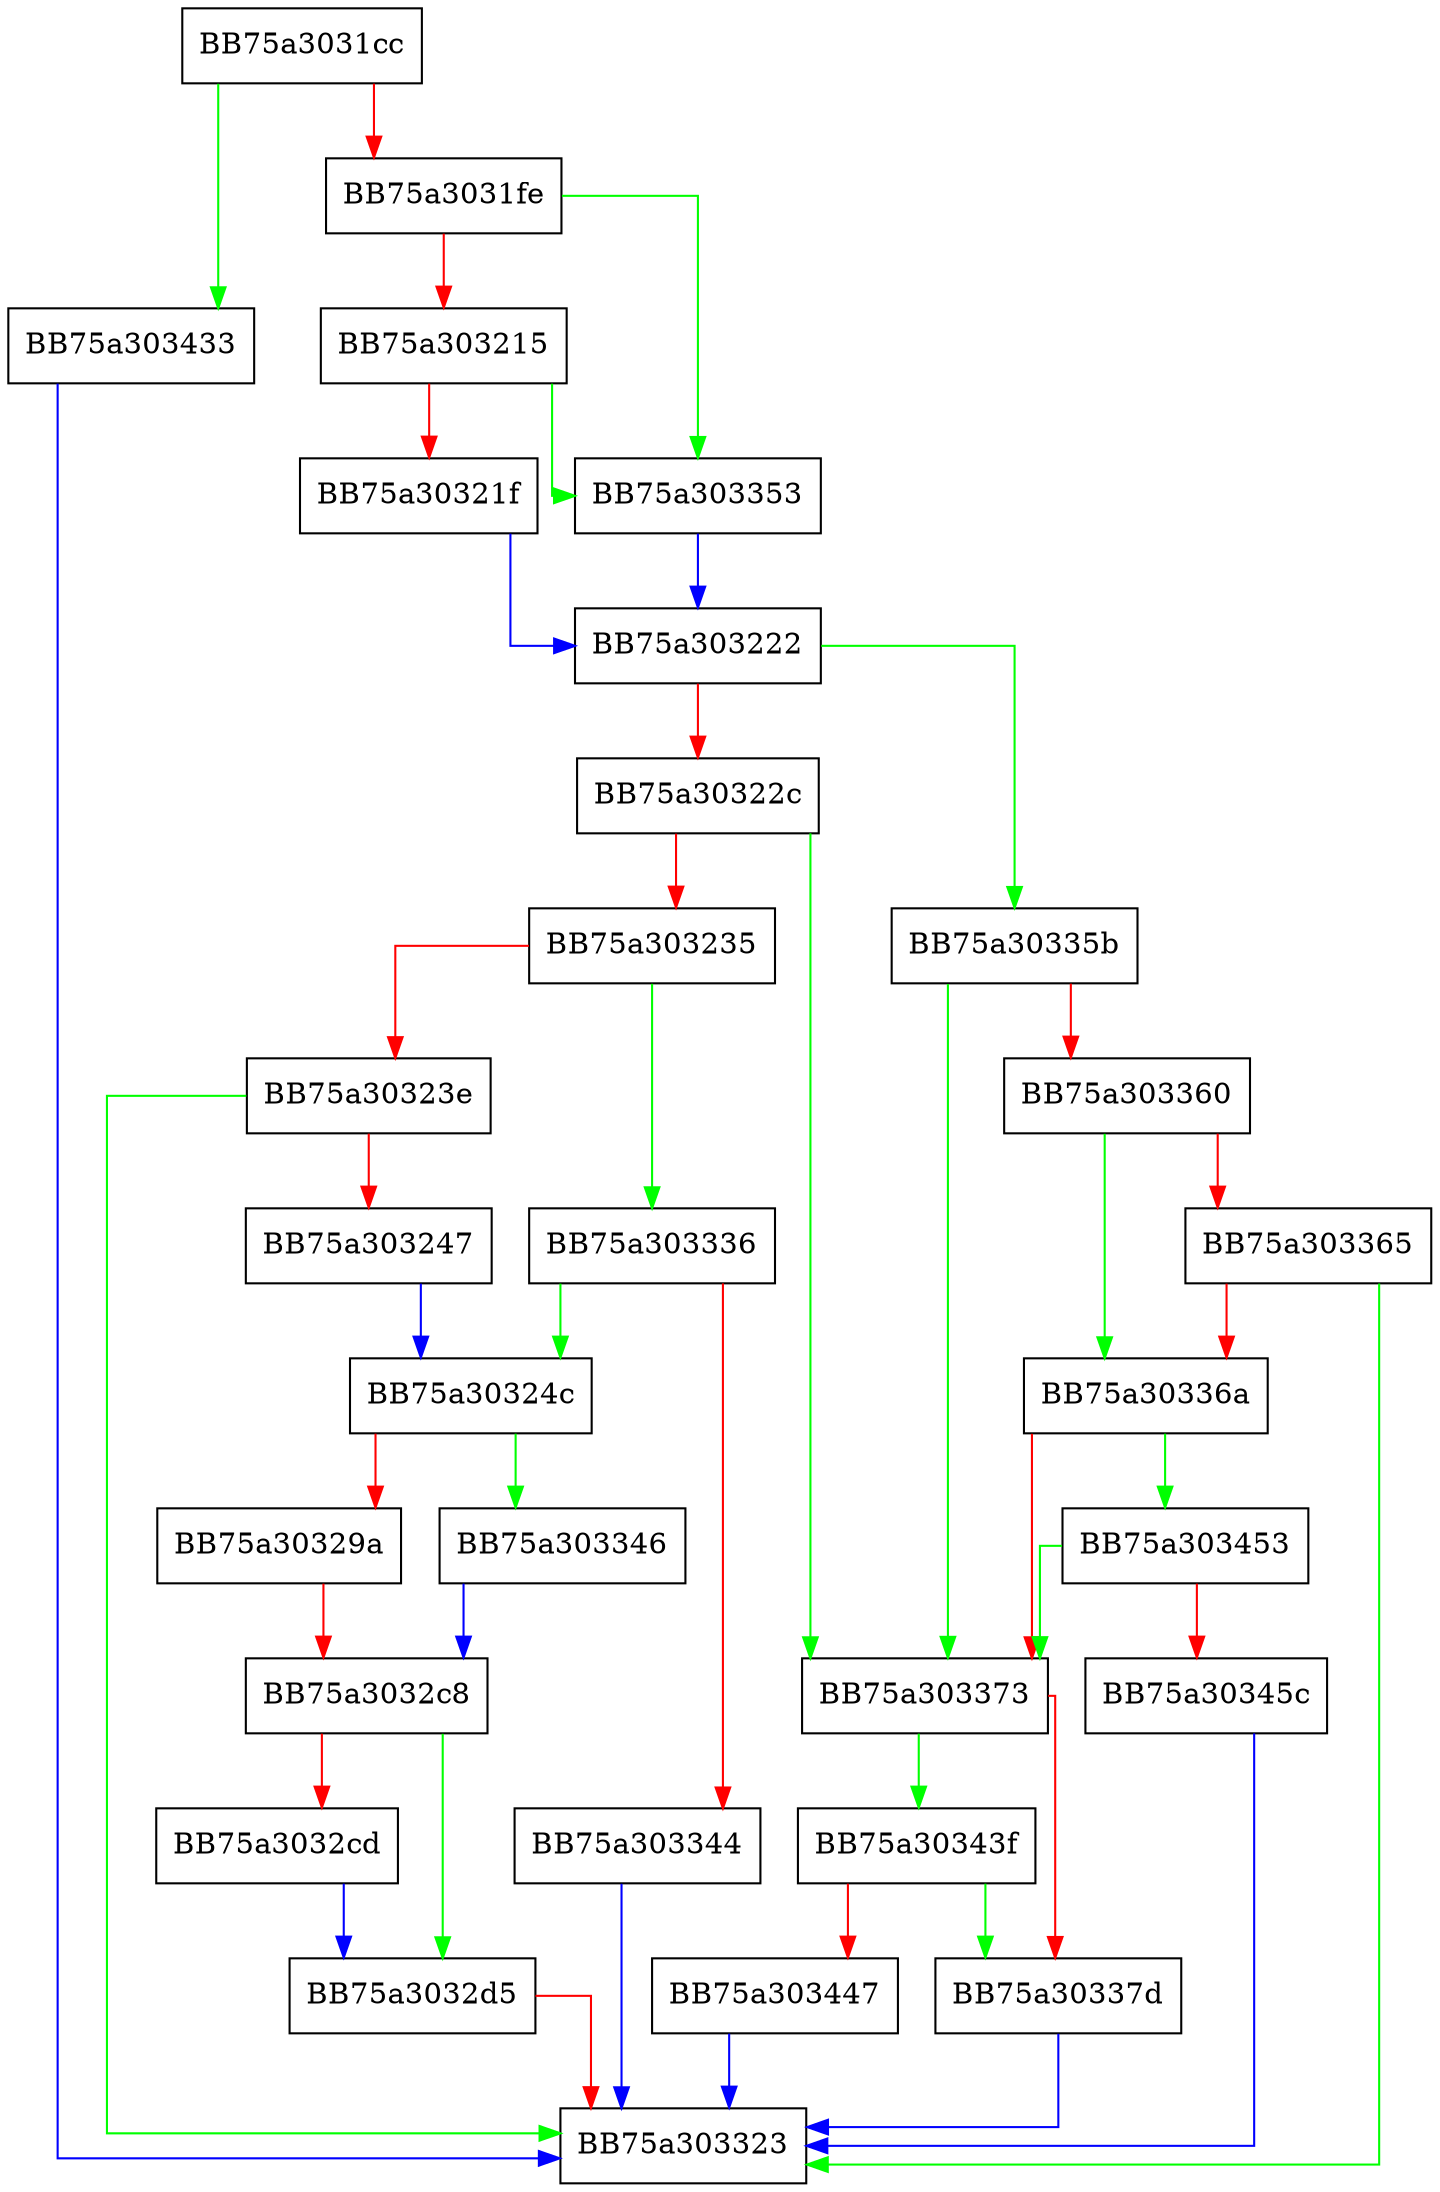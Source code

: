 digraph msil_emit_conv {
  node [shape="box"];
  graph [splines=ortho];
  BB75a3031cc -> BB75a303433 [color="green"];
  BB75a3031cc -> BB75a3031fe [color="red"];
  BB75a3031fe -> BB75a303353 [color="green"];
  BB75a3031fe -> BB75a303215 [color="red"];
  BB75a303215 -> BB75a303353 [color="green"];
  BB75a303215 -> BB75a30321f [color="red"];
  BB75a30321f -> BB75a303222 [color="blue"];
  BB75a303222 -> BB75a30335b [color="green"];
  BB75a303222 -> BB75a30322c [color="red"];
  BB75a30322c -> BB75a303373 [color="green"];
  BB75a30322c -> BB75a303235 [color="red"];
  BB75a303235 -> BB75a303336 [color="green"];
  BB75a303235 -> BB75a30323e [color="red"];
  BB75a30323e -> BB75a303323 [color="green"];
  BB75a30323e -> BB75a303247 [color="red"];
  BB75a303247 -> BB75a30324c [color="blue"];
  BB75a30324c -> BB75a303346 [color="green"];
  BB75a30324c -> BB75a30329a [color="red"];
  BB75a30329a -> BB75a3032c8 [color="red"];
  BB75a3032c8 -> BB75a3032d5 [color="green"];
  BB75a3032c8 -> BB75a3032cd [color="red"];
  BB75a3032cd -> BB75a3032d5 [color="blue"];
  BB75a3032d5 -> BB75a303323 [color="red"];
  BB75a303336 -> BB75a30324c [color="green"];
  BB75a303336 -> BB75a303344 [color="red"];
  BB75a303344 -> BB75a303323 [color="blue"];
  BB75a303346 -> BB75a3032c8 [color="blue"];
  BB75a303353 -> BB75a303222 [color="blue"];
  BB75a30335b -> BB75a303373 [color="green"];
  BB75a30335b -> BB75a303360 [color="red"];
  BB75a303360 -> BB75a30336a [color="green"];
  BB75a303360 -> BB75a303365 [color="red"];
  BB75a303365 -> BB75a303323 [color="green"];
  BB75a303365 -> BB75a30336a [color="red"];
  BB75a30336a -> BB75a303453 [color="green"];
  BB75a30336a -> BB75a303373 [color="red"];
  BB75a303373 -> BB75a30343f [color="green"];
  BB75a303373 -> BB75a30337d [color="red"];
  BB75a30337d -> BB75a303323 [color="blue"];
  BB75a303433 -> BB75a303323 [color="blue"];
  BB75a30343f -> BB75a30337d [color="green"];
  BB75a30343f -> BB75a303447 [color="red"];
  BB75a303447 -> BB75a303323 [color="blue"];
  BB75a303453 -> BB75a303373 [color="green"];
  BB75a303453 -> BB75a30345c [color="red"];
  BB75a30345c -> BB75a303323 [color="blue"];
}
